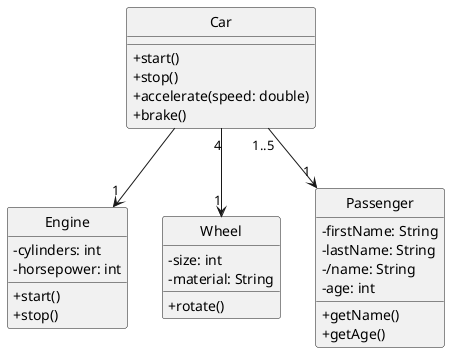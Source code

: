 @startuml
hide circle
skinparam classAttributeIconSize 0

class Car {
  + start()
  + stop()
  + accelerate(speed: double)
  + brake()
}

class Engine {
  - cylinders: int
  - horsepower: int
  + start()
  + stop()
}

class Wheel {
  - size: int
  - material: String
  + rotate()
}

class Passenger {
  - firstName: String
  - lastName: String
  - /name: String
  - age: int
  + getName()
  + getAge()
}

Car --> "1" Engine
Car "4" --> "1" Wheel
Car "1..5" --> "1" Passenger

@enduml